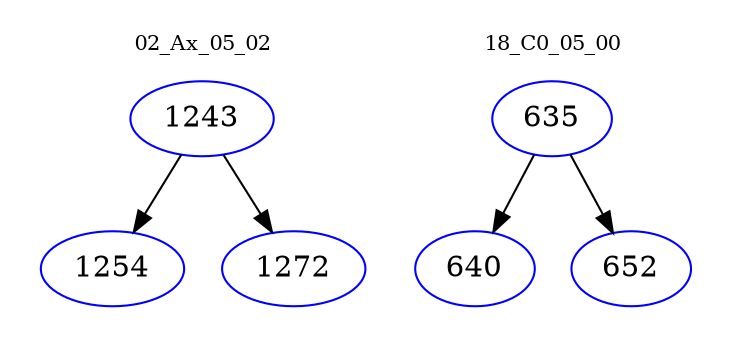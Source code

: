 digraph{
subgraph cluster_0 {
color = white
label = "02_Ax_05_02";
fontsize=10;
T0_1243 [label="1243", color="blue"]
T0_1243 -> T0_1254 [color="black"]
T0_1254 [label="1254", color="blue"]
T0_1243 -> T0_1272 [color="black"]
T0_1272 [label="1272", color="blue"]
}
subgraph cluster_1 {
color = white
label = "18_C0_05_00";
fontsize=10;
T1_635 [label="635", color="blue"]
T1_635 -> T1_640 [color="black"]
T1_640 [label="640", color="blue"]
T1_635 -> T1_652 [color="black"]
T1_652 [label="652", color="blue"]
}
}
